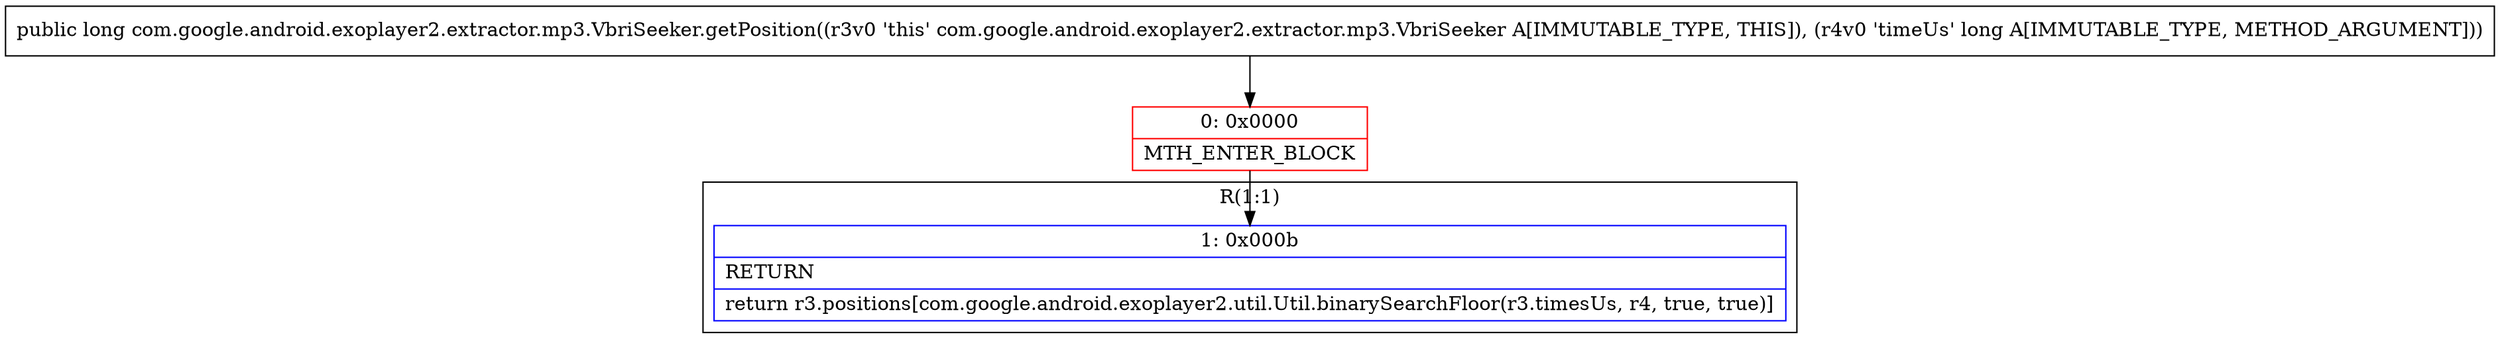 digraph "CFG forcom.google.android.exoplayer2.extractor.mp3.VbriSeeker.getPosition(J)J" {
subgraph cluster_Region_160160524 {
label = "R(1:1)";
node [shape=record,color=blue];
Node_1 [shape=record,label="{1\:\ 0x000b|RETURN\l|return r3.positions[com.google.android.exoplayer2.util.Util.binarySearchFloor(r3.timesUs, r4, true, true)]\l}"];
}
Node_0 [shape=record,color=red,label="{0\:\ 0x0000|MTH_ENTER_BLOCK\l}"];
MethodNode[shape=record,label="{public long com.google.android.exoplayer2.extractor.mp3.VbriSeeker.getPosition((r3v0 'this' com.google.android.exoplayer2.extractor.mp3.VbriSeeker A[IMMUTABLE_TYPE, THIS]), (r4v0 'timeUs' long A[IMMUTABLE_TYPE, METHOD_ARGUMENT])) }"];
MethodNode -> Node_0;
Node_0 -> Node_1;
}

